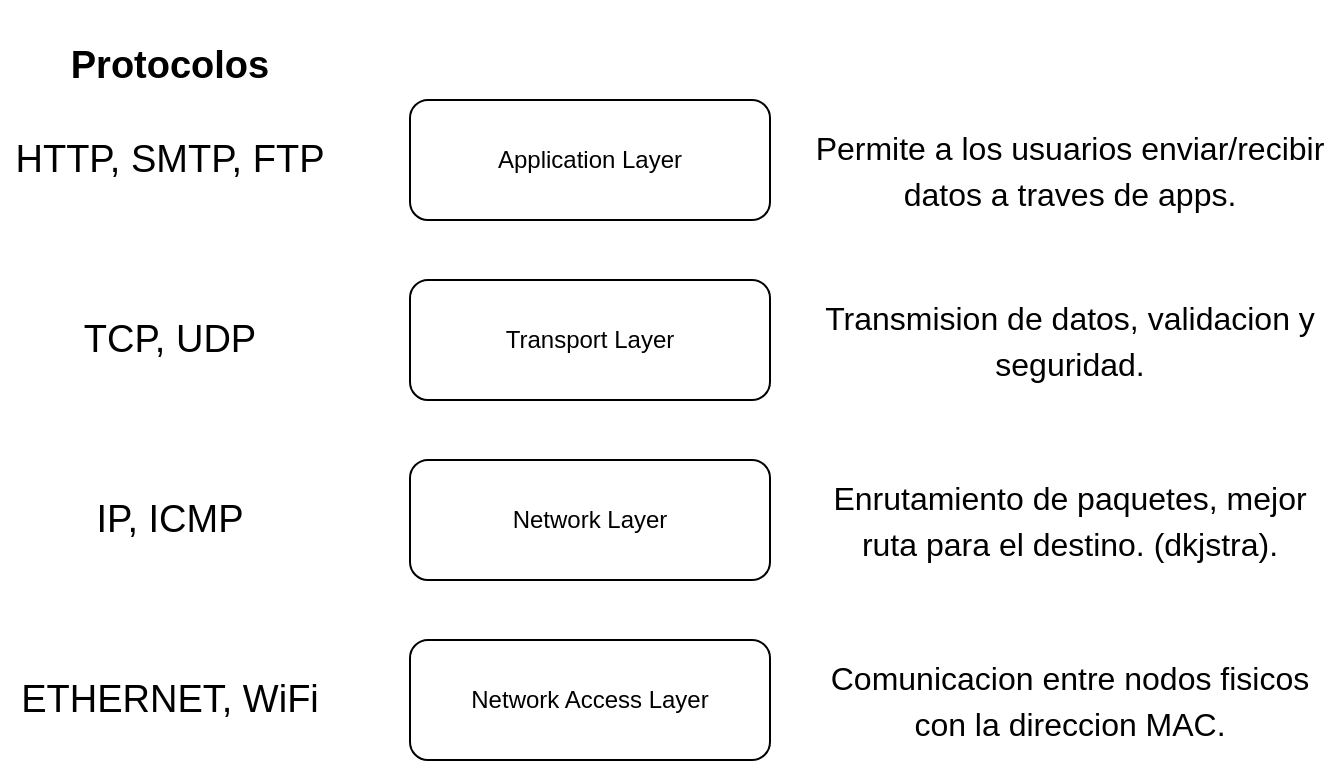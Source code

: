 <mxfile>
    <diagram id="v79yh_UeVT7FlBu-O7QS" name="Page-1">
        <mxGraphModel dx="673" dy="852" grid="1" gridSize="10" guides="1" tooltips="1" connect="1" arrows="1" fold="1" page="1" pageScale="1" pageWidth="850" pageHeight="1100" math="0" shadow="0">
            <root>
                <mxCell id="0"/>
                <mxCell id="1" parent="0"/>
                <mxCell id="2" value="Application Layer" style="rounded=1;whiteSpace=wrap;html=1;" vertex="1" parent="1">
                    <mxGeometry x="250" y="100" width="180" height="60" as="geometry"/>
                </mxCell>
                <mxCell id="3" value="Transport Layer" style="rounded=1;whiteSpace=wrap;html=1;" vertex="1" parent="1">
                    <mxGeometry x="250" y="190" width="180" height="60" as="geometry"/>
                </mxCell>
                <mxCell id="4" value="Network Layer" style="rounded=1;whiteSpace=wrap;html=1;" vertex="1" parent="1">
                    <mxGeometry x="250" y="280" width="180" height="60" as="geometry"/>
                </mxCell>
                <mxCell id="5" value="Network Access Layer" style="rounded=1;whiteSpace=wrap;html=1;" vertex="1" parent="1">
                    <mxGeometry x="250" y="370" width="180" height="60" as="geometry"/>
                </mxCell>
                <mxCell id="6" value="&lt;b&gt;&lt;font style=&quot;font-size: 19px;&quot;&gt;Protocolos&lt;/font&gt;&lt;/b&gt;" style="text;html=1;strokeColor=none;fillColor=none;align=center;verticalAlign=middle;whiteSpace=wrap;rounded=0;" vertex="1" parent="1">
                    <mxGeometry x="70" y="50" width="120" height="65" as="geometry"/>
                </mxCell>
                <mxCell id="7" value="HTTP, SMTP, FTP" style="text;html=1;strokeColor=none;fillColor=none;align=center;verticalAlign=middle;whiteSpace=wrap;rounded=0;fontSize=19;" vertex="1" parent="1">
                    <mxGeometry x="45" y="110" width="170" height="40" as="geometry"/>
                </mxCell>
                <mxCell id="8" value="TCP, UDP" style="text;html=1;strokeColor=none;fillColor=none;align=center;verticalAlign=middle;whiteSpace=wrap;rounded=0;fontSize=19;" vertex="1" parent="1">
                    <mxGeometry x="45" y="200" width="170" height="40" as="geometry"/>
                </mxCell>
                <mxCell id="9" value="IP, ICMP" style="text;html=1;strokeColor=none;fillColor=none;align=center;verticalAlign=middle;whiteSpace=wrap;rounded=0;fontSize=19;" vertex="1" parent="1">
                    <mxGeometry x="45" y="290" width="170" height="40" as="geometry"/>
                </mxCell>
                <mxCell id="10" value="ETHERNET, WiFi" style="text;html=1;strokeColor=none;fillColor=none;align=center;verticalAlign=middle;whiteSpace=wrap;rounded=0;fontSize=19;" vertex="1" parent="1">
                    <mxGeometry x="45" y="380" width="170" height="40" as="geometry"/>
                </mxCell>
                <mxCell id="11" value="&lt;font style=&quot;font-size: 16px;&quot;&gt;Permite a los usuarios enviar/recibir datos a traves de apps.&lt;/font&gt;" style="text;html=1;strokeColor=none;fillColor=none;align=center;verticalAlign=middle;whiteSpace=wrap;rounded=0;fontSize=19;" vertex="1" parent="1">
                    <mxGeometry x="450" y="100" width="260" height="70" as="geometry"/>
                </mxCell>
                <mxCell id="12" value="&lt;font style=&quot;font-size: 16px;&quot;&gt;Transmision de datos, validacion y seguridad.&lt;/font&gt;" style="text;html=1;strokeColor=none;fillColor=none;align=center;verticalAlign=middle;whiteSpace=wrap;rounded=0;fontSize=19;" vertex="1" parent="1">
                    <mxGeometry x="450" y="185" width="260" height="70" as="geometry"/>
                </mxCell>
                <mxCell id="13" value="&lt;font style=&quot;font-size: 16px;&quot;&gt;Enrutamiento de paquetes, mejor ruta para el destino. (dkjstra).&lt;/font&gt;" style="text;html=1;strokeColor=none;fillColor=none;align=center;verticalAlign=middle;whiteSpace=wrap;rounded=0;fontSize=19;" vertex="1" parent="1">
                    <mxGeometry x="450" y="275" width="260" height="70" as="geometry"/>
                </mxCell>
                <mxCell id="14" value="&lt;font style=&quot;font-size: 16px;&quot;&gt;Comunicacion entre nodos fisicos con la direccion MAC.&lt;/font&gt;" style="text;html=1;strokeColor=none;fillColor=none;align=center;verticalAlign=middle;whiteSpace=wrap;rounded=0;fontSize=19;" vertex="1" parent="1">
                    <mxGeometry x="450" y="365" width="260" height="70" as="geometry"/>
                </mxCell>
            </root>
        </mxGraphModel>
    </diagram>
</mxfile>